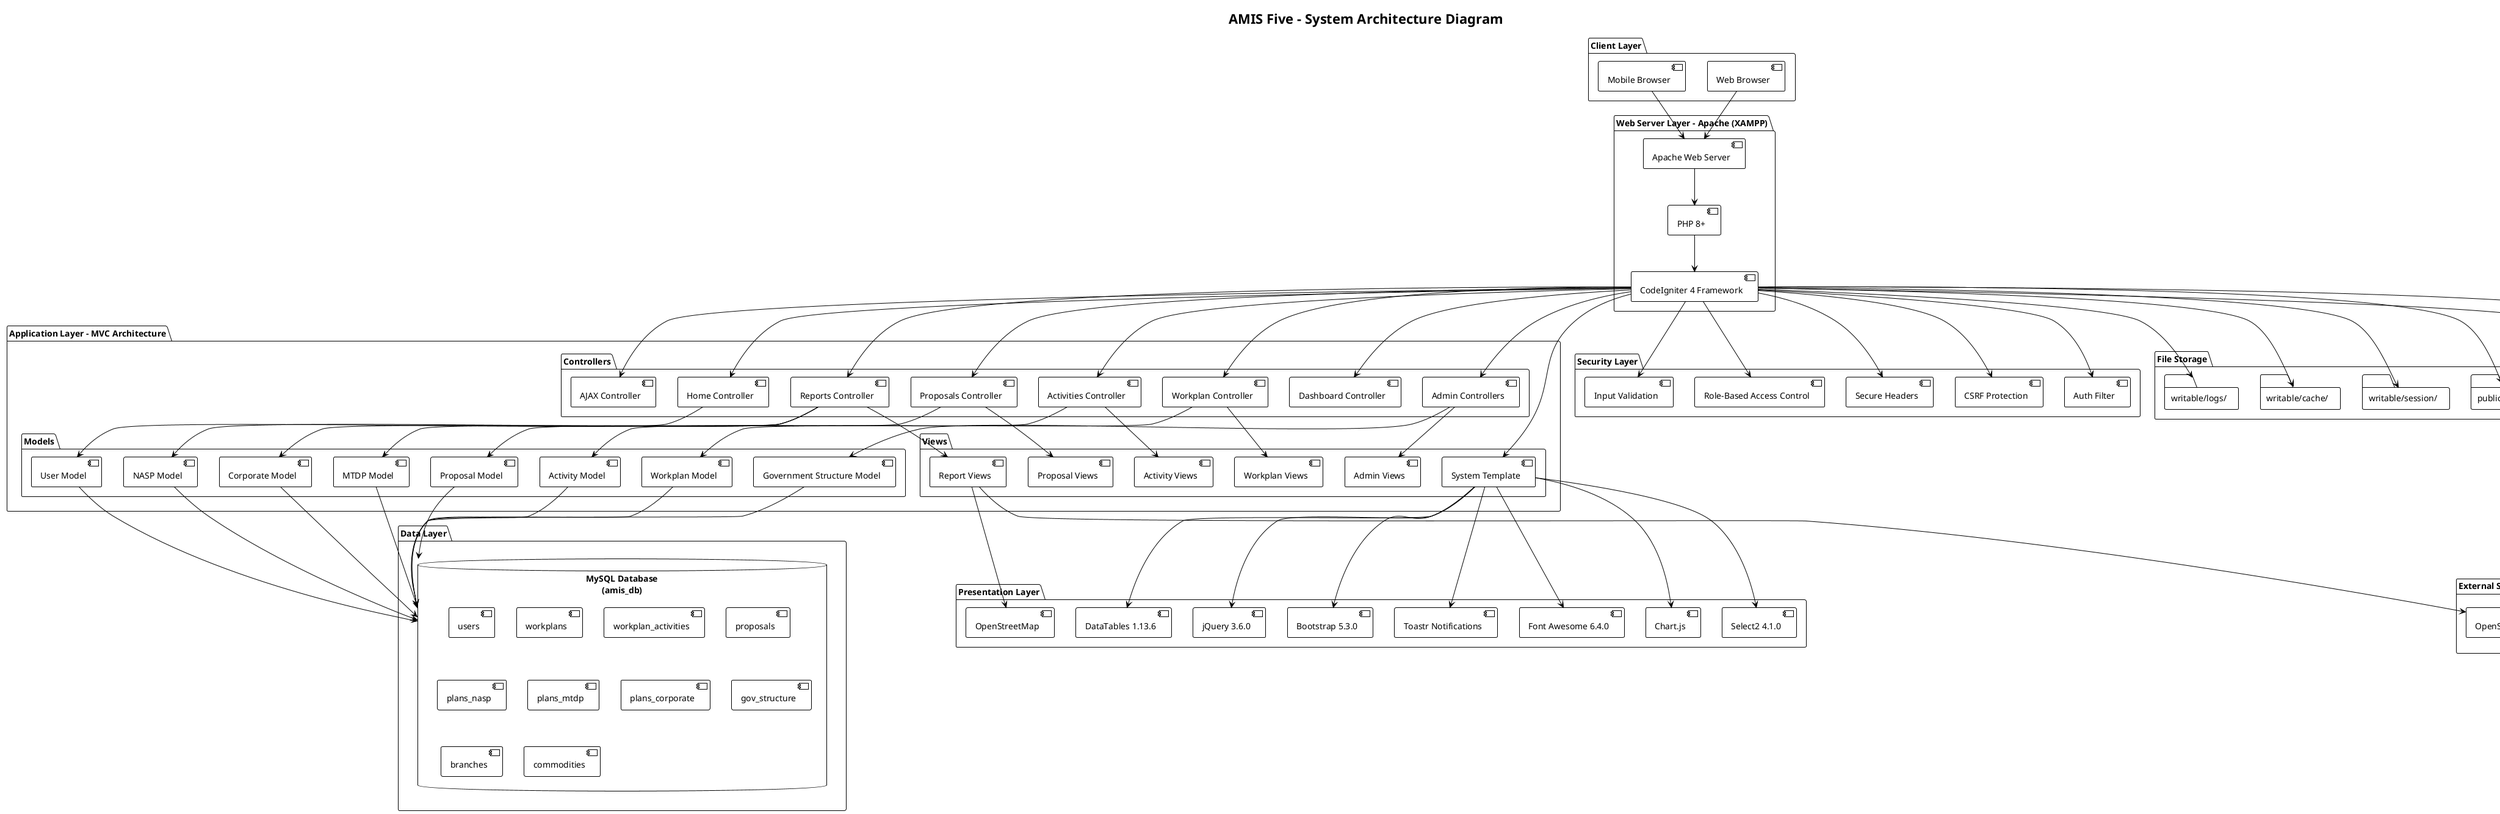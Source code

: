 @startuml AMIS_System_Architecture
!theme plain
title AMIS Five - System Architecture Diagram

!define RECTANGLE class

package "Client Layer" {
    [Web Browser] as WB
    [Mobile Browser] as MB
}

package "Presentation Layer" {
    [Bootstrap 5.3.0] as BS
    [jQuery 3.6.0] as JQ
    [DataTables 1.13.6] as DT
    [Select2 4.1.0] as S2
    [Chart.js] as CJ
    [Font Awesome 6.4.0] as FA
    [OpenStreetMap] as OSM
    [Toastr Notifications] as TN
}

package "Web Server Layer - Apache (XAMPP)" {
    [Apache Web Server] as WS
    [PHP 8+] as PHP
    [CodeIgniter 4 Framework] as CI4
}

package "Application Layer - MVC Architecture" {
    package "Controllers" {
        [Home Controller] as HC
        [Dashboard Controller] as DC
        [Workplan Controller] as WC
        [Activities Controller] as AC
        [Proposals Controller] as PC
        [Reports Controller] as RC
        [Admin Controllers] as ADC
        [AJAX Controller] as AJAXC
    }
    
    package "Models" {
        [User Model] as UM
        [Workplan Model] as WM
        [Activity Model] as AM
        [Proposal Model] as PM
        [NASP Model] as NM
        [MTDP Model] as MM
        [Corporate Model] as CM
        [Government Structure Model] as GSM
    }
    
    package "Views" {
        [System Template] as ST
        [Workplan Views] as WV
        [Activity Views] as AV
        [Proposal Views] as PV
        [Report Views] as RV
        [Admin Views] as ADV
    }
}

package "Security Layer" {
    [Auth Filter] as AF
    [CSRF Protection] as CSRF
    [Secure Headers] as SH
    [Role-Based Access Control] as RBAC
    [Input Validation] as IV
}

package "Data Layer" {
    database "MySQL Database\n(amis_db)" as DB {
        [users] as UT
        [workplans] as WT
        [workplan_activities] as AT
        [proposals] as PT
        [plans_nasp] as NT
        [plans_mtdp] as MT
        [plans_corporate] as CT
        [gov_structure] as GT
        [branches] as BT
        [commodities] as COMT
    }
}

package "File Storage" {
    folder "public/uploads/" as UF
    folder "public/assets/" as AS
    folder "writable/session/" as SS
    folder "writable/cache/" as CS
    folder "writable/logs/" as LS
}

package "External Services" {
    [SMTP Server\ndakoiims.com:465] as SMTP
    [OpenStreetMap API] as MAP
}

' Client connections
WB --> WS
MB --> WS

' Web server connections
WS --> PHP
PHP --> CI4

' Framework to controllers
CI4 --> HC
CI4 --> DC
CI4 --> WC
CI4 --> AC
CI4 --> PC
CI4 --> RC
CI4 --> ADC
CI4 --> AJAXC

' Controllers to models
HC --> UM
WC --> WM
AC --> AM
PC --> PM
RC --> NM
RC --> MM
RC --> CM
ADC --> GSM

' Models to database
UM --> DB
WM --> DB
AM --> DB
PM --> DB
NM --> DB
MM --> DB
CM --> DB
GSM --> DB

' Security layer
CI4 --> AF
CI4 --> CSRF
CI4 --> SH
CI4 --> RBAC
CI4 --> IV

' Views layer
CI4 --> ST
WC --> WV
AC --> AV
PC --> PV
RC --> RV
ADC --> ADV

' File storage
CI4 --> UF
CI4 --> AS
CI4 --> SS
CI4 --> CS
CI4 --> LS

' External services
CI4 --> SMTP
RV --> MAP

' Presentation layer
ST --> BS
ST --> JQ
ST --> DT
ST --> S2
ST --> CJ
ST --> FA
ST --> TN
RV --> OSM

@enduml
